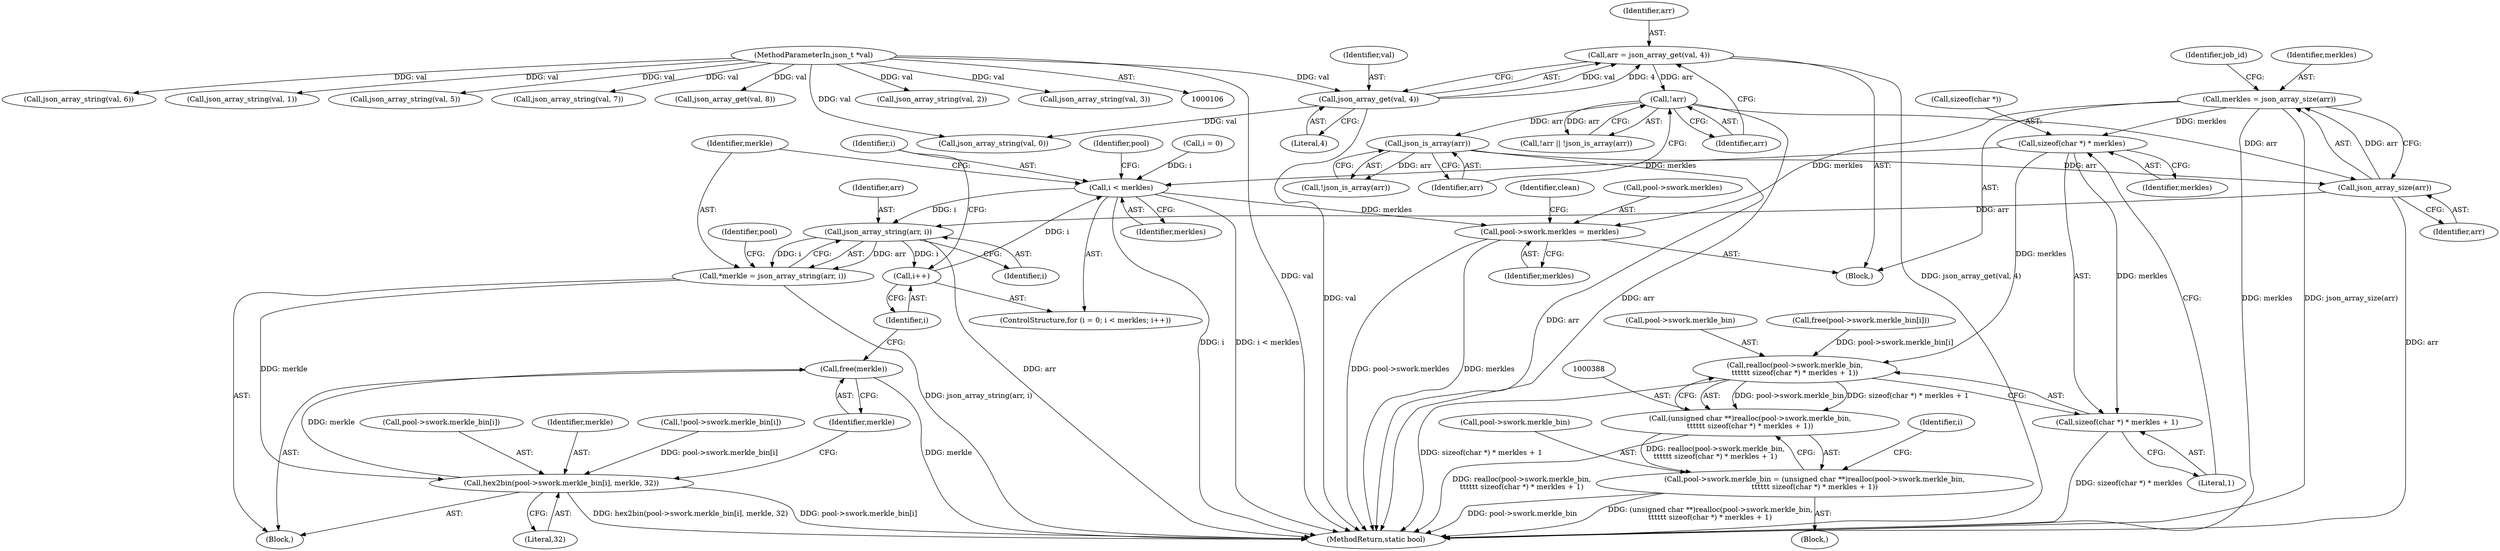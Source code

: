 digraph "0_sgminer_910c36089940e81fb85c65b8e63dcd2fac71470c@API" {
"1000396" [label="(Call,sizeof(char *) * merkles)"];
"1000144" [label="(Call,merkles = json_array_size(arr))"];
"1000146" [label="(Call,json_array_size(arr))"];
"1000141" [label="(Call,json_is_array(arr))"];
"1000138" [label="(Call,!arr)"];
"1000131" [label="(Call,arr = json_array_get(val, 4))"];
"1000133" [label="(Call,json_array_get(val, 4))"];
"1000108" [label="(MethodParameterIn,json_t *val)"];
"1000389" [label="(Call,realloc(pool->swork.merkle_bin,\n\t\t\t\t\t\t sizeof(char *) * merkles + 1))"];
"1000387" [label="(Call,(unsigned char **)realloc(pool->swork.merkle_bin,\n\t\t\t\t\t\t sizeof(char *) * merkles + 1))"];
"1000381" [label="(Call,pool->swork.merkle_bin = (unsigned char **)realloc(pool->swork.merkle_bin,\n\t\t\t\t\t\t sizeof(char *) * merkles + 1))"];
"1000395" [label="(Call,sizeof(char *) * merkles + 1)"];
"1000405" [label="(Call,i < merkles)"];
"1000414" [label="(Call,json_array_string(arr, i))"];
"1000408" [label="(Call,i++)"];
"1000412" [label="(Call,*merkle = json_array_string(arr, i))"];
"1000442" [label="(Call,hex2bin(pool->swork.merkle_bin[i], merkle, 32))"];
"1000452" [label="(Call,free(merkle))"];
"1000454" [label="(Call,pool->swork.merkles = merkles)"];
"1000457" [label="(Identifier,pool)"];
"1000135" [label="(Literal,4)"];
"1000142" [label="(Identifier,arr)"];
"1000399" [label="(Identifier,merkles)"];
"1000138" [label="(Call,!arr)"];
"1000414" [label="(Call,json_array_string(arr, i))"];
"1000443" [label="(Call,pool->swork.merkle_bin[i])"];
"1000450" [label="(Identifier,merkle)"];
"1000175" [label="(Call,json_array_string(val, 6))"];
"1000380" [label="(Block,)"];
"1000401" [label="(ControlStructure,for (i = 0; i < merkles; i++))"];
"1000451" [label="(Literal,32)"];
"1000416" [label="(Identifier,i)"];
"1000387" [label="(Call,(unsigned char **)realloc(pool->swork.merkle_bin,\n\t\t\t\t\t\t sizeof(char *) * merkles + 1))"];
"1000149" [label="(Identifier,job_id)"];
"1000109" [label="(Block,)"];
"1000390" [label="(Call,pool->swork.merkle_bin)"];
"1000402" [label="(Call,i = 0)"];
"1000155" [label="(Call,json_array_string(val, 1))"];
"1000395" [label="(Call,sizeof(char *) * merkles + 1)"];
"1000409" [label="(Identifier,i)"];
"1000139" [label="(Identifier,arr)"];
"1000413" [label="(Identifier,merkle)"];
"1000397" [label="(Call,sizeof(char *))"];
"1000108" [label="(MethodParameterIn,json_t *val)"];
"1000170" [label="(Call,json_array_string(val, 5))"];
"1000453" [label="(Identifier,merkle)"];
"1000389" [label="(Call,realloc(pool->swork.merkle_bin,\n\t\t\t\t\t\t sizeof(char *) * merkles + 1))"];
"1000140" [label="(Call,!json_is_array(arr))"];
"1000408" [label="(Call,i++)"];
"1000145" [label="(Identifier,merkles)"];
"1000454" [label="(Call,pool->swork.merkles = merkles)"];
"1000406" [label="(Identifier,i)"];
"1000180" [label="(Call,json_array_string(val, 7))"];
"1000405" [label="(Call,i < merkles)"];
"1000186" [label="(Call,json_array_get(val, 8))"];
"1000410" [label="(Block,)"];
"1000131" [label="(Call,arr = json_array_get(val, 4))"];
"1000442" [label="(Call,hex2bin(pool->swork.merkle_bin[i], merkle, 32))"];
"1000144" [label="(Call,merkles = json_array_size(arr))"];
"1000150" [label="(Call,json_array_string(val, 0))"];
"1000160" [label="(Call,json_array_string(val, 2))"];
"1000462" [label="(Identifier,clean)"];
"1000137" [label="(Call,!arr || !json_is_array(arr))"];
"1000382" [label="(Call,pool->swork.merkle_bin)"];
"1000396" [label="(Call,sizeof(char *) * merkles)"];
"1000132" [label="(Identifier,arr)"];
"1000381" [label="(Call,pool->swork.merkle_bin = (unsigned char **)realloc(pool->swork.merkle_bin,\n\t\t\t\t\t\t sizeof(char *) * merkles + 1))"];
"1000165" [label="(Call,json_array_string(val, 3))"];
"1000412" [label="(Call,*merkle = json_array_string(arr, i))"];
"1000455" [label="(Call,pool->swork.merkles)"];
"1000146" [label="(Call,json_array_size(arr))"];
"1000370" [label="(Call,free(pool->swork.merkle_bin[i]))"];
"1000141" [label="(Call,json_is_array(arr))"];
"1000460" [label="(Identifier,merkles)"];
"1000407" [label="(Identifier,merkles)"];
"1000431" [label="(Call,!pool->swork.merkle_bin[i])"];
"1000400" [label="(Literal,1)"];
"1000133" [label="(Call,json_array_get(val, 4))"];
"1000759" [label="(MethodReturn,static bool)"];
"1000147" [label="(Identifier,arr)"];
"1000134" [label="(Identifier,val)"];
"1000415" [label="(Identifier,arr)"];
"1000421" [label="(Identifier,pool)"];
"1000452" [label="(Call,free(merkle))"];
"1000403" [label="(Identifier,i)"];
"1000396" -> "1000395"  [label="AST: "];
"1000396" -> "1000399"  [label="CFG: "];
"1000397" -> "1000396"  [label="AST: "];
"1000399" -> "1000396"  [label="AST: "];
"1000400" -> "1000396"  [label="CFG: "];
"1000396" -> "1000389"  [label="DDG: merkles"];
"1000396" -> "1000395"  [label="DDG: merkles"];
"1000144" -> "1000396"  [label="DDG: merkles"];
"1000396" -> "1000405"  [label="DDG: merkles"];
"1000144" -> "1000109"  [label="AST: "];
"1000144" -> "1000146"  [label="CFG: "];
"1000145" -> "1000144"  [label="AST: "];
"1000146" -> "1000144"  [label="AST: "];
"1000149" -> "1000144"  [label="CFG: "];
"1000144" -> "1000759"  [label="DDG: merkles"];
"1000144" -> "1000759"  [label="DDG: json_array_size(arr)"];
"1000146" -> "1000144"  [label="DDG: arr"];
"1000144" -> "1000454"  [label="DDG: merkles"];
"1000146" -> "1000147"  [label="CFG: "];
"1000147" -> "1000146"  [label="AST: "];
"1000146" -> "1000759"  [label="DDG: arr"];
"1000141" -> "1000146"  [label="DDG: arr"];
"1000138" -> "1000146"  [label="DDG: arr"];
"1000146" -> "1000414"  [label="DDG: arr"];
"1000141" -> "1000140"  [label="AST: "];
"1000141" -> "1000142"  [label="CFG: "];
"1000142" -> "1000141"  [label="AST: "];
"1000140" -> "1000141"  [label="CFG: "];
"1000141" -> "1000759"  [label="DDG: arr"];
"1000141" -> "1000140"  [label="DDG: arr"];
"1000138" -> "1000141"  [label="DDG: arr"];
"1000138" -> "1000137"  [label="AST: "];
"1000138" -> "1000139"  [label="CFG: "];
"1000139" -> "1000138"  [label="AST: "];
"1000142" -> "1000138"  [label="CFG: "];
"1000137" -> "1000138"  [label="CFG: "];
"1000138" -> "1000759"  [label="DDG: arr"];
"1000138" -> "1000137"  [label="DDG: arr"];
"1000131" -> "1000138"  [label="DDG: arr"];
"1000131" -> "1000109"  [label="AST: "];
"1000131" -> "1000133"  [label="CFG: "];
"1000132" -> "1000131"  [label="AST: "];
"1000133" -> "1000131"  [label="AST: "];
"1000139" -> "1000131"  [label="CFG: "];
"1000131" -> "1000759"  [label="DDG: json_array_get(val, 4)"];
"1000133" -> "1000131"  [label="DDG: val"];
"1000133" -> "1000131"  [label="DDG: 4"];
"1000133" -> "1000135"  [label="CFG: "];
"1000134" -> "1000133"  [label="AST: "];
"1000135" -> "1000133"  [label="AST: "];
"1000133" -> "1000759"  [label="DDG: val"];
"1000108" -> "1000133"  [label="DDG: val"];
"1000133" -> "1000150"  [label="DDG: val"];
"1000108" -> "1000106"  [label="AST: "];
"1000108" -> "1000759"  [label="DDG: val"];
"1000108" -> "1000150"  [label="DDG: val"];
"1000108" -> "1000155"  [label="DDG: val"];
"1000108" -> "1000160"  [label="DDG: val"];
"1000108" -> "1000165"  [label="DDG: val"];
"1000108" -> "1000170"  [label="DDG: val"];
"1000108" -> "1000175"  [label="DDG: val"];
"1000108" -> "1000180"  [label="DDG: val"];
"1000108" -> "1000186"  [label="DDG: val"];
"1000389" -> "1000387"  [label="AST: "];
"1000389" -> "1000395"  [label="CFG: "];
"1000390" -> "1000389"  [label="AST: "];
"1000395" -> "1000389"  [label="AST: "];
"1000387" -> "1000389"  [label="CFG: "];
"1000389" -> "1000759"  [label="DDG: sizeof(char *) * merkles + 1"];
"1000389" -> "1000387"  [label="DDG: pool->swork.merkle_bin"];
"1000389" -> "1000387"  [label="DDG: sizeof(char *) * merkles + 1"];
"1000370" -> "1000389"  [label="DDG: pool->swork.merkle_bin[i]"];
"1000387" -> "1000381"  [label="AST: "];
"1000388" -> "1000387"  [label="AST: "];
"1000381" -> "1000387"  [label="CFG: "];
"1000387" -> "1000759"  [label="DDG: realloc(pool->swork.merkle_bin,\n\t\t\t\t\t\t sizeof(char *) * merkles + 1)"];
"1000387" -> "1000381"  [label="DDG: realloc(pool->swork.merkle_bin,\n\t\t\t\t\t\t sizeof(char *) * merkles + 1)"];
"1000381" -> "1000380"  [label="AST: "];
"1000382" -> "1000381"  [label="AST: "];
"1000403" -> "1000381"  [label="CFG: "];
"1000381" -> "1000759"  [label="DDG: (unsigned char **)realloc(pool->swork.merkle_bin,\n\t\t\t\t\t\t sizeof(char *) * merkles + 1)"];
"1000381" -> "1000759"  [label="DDG: pool->swork.merkle_bin"];
"1000395" -> "1000400"  [label="CFG: "];
"1000400" -> "1000395"  [label="AST: "];
"1000395" -> "1000759"  [label="DDG: sizeof(char *) * merkles"];
"1000405" -> "1000401"  [label="AST: "];
"1000405" -> "1000407"  [label="CFG: "];
"1000406" -> "1000405"  [label="AST: "];
"1000407" -> "1000405"  [label="AST: "];
"1000413" -> "1000405"  [label="CFG: "];
"1000457" -> "1000405"  [label="CFG: "];
"1000405" -> "1000759"  [label="DDG: i < merkles"];
"1000405" -> "1000759"  [label="DDG: i"];
"1000408" -> "1000405"  [label="DDG: i"];
"1000402" -> "1000405"  [label="DDG: i"];
"1000405" -> "1000414"  [label="DDG: i"];
"1000405" -> "1000454"  [label="DDG: merkles"];
"1000414" -> "1000412"  [label="AST: "];
"1000414" -> "1000416"  [label="CFG: "];
"1000415" -> "1000414"  [label="AST: "];
"1000416" -> "1000414"  [label="AST: "];
"1000412" -> "1000414"  [label="CFG: "];
"1000414" -> "1000759"  [label="DDG: arr"];
"1000414" -> "1000408"  [label="DDG: i"];
"1000414" -> "1000412"  [label="DDG: arr"];
"1000414" -> "1000412"  [label="DDG: i"];
"1000408" -> "1000401"  [label="AST: "];
"1000408" -> "1000409"  [label="CFG: "];
"1000409" -> "1000408"  [label="AST: "];
"1000406" -> "1000408"  [label="CFG: "];
"1000412" -> "1000410"  [label="AST: "];
"1000413" -> "1000412"  [label="AST: "];
"1000421" -> "1000412"  [label="CFG: "];
"1000412" -> "1000759"  [label="DDG: json_array_string(arr, i)"];
"1000412" -> "1000442"  [label="DDG: merkle"];
"1000442" -> "1000410"  [label="AST: "];
"1000442" -> "1000451"  [label="CFG: "];
"1000443" -> "1000442"  [label="AST: "];
"1000450" -> "1000442"  [label="AST: "];
"1000451" -> "1000442"  [label="AST: "];
"1000453" -> "1000442"  [label="CFG: "];
"1000442" -> "1000759"  [label="DDG: hex2bin(pool->swork.merkle_bin[i], merkle, 32)"];
"1000442" -> "1000759"  [label="DDG: pool->swork.merkle_bin[i]"];
"1000431" -> "1000442"  [label="DDG: pool->swork.merkle_bin[i]"];
"1000442" -> "1000452"  [label="DDG: merkle"];
"1000452" -> "1000410"  [label="AST: "];
"1000452" -> "1000453"  [label="CFG: "];
"1000453" -> "1000452"  [label="AST: "];
"1000409" -> "1000452"  [label="CFG: "];
"1000452" -> "1000759"  [label="DDG: merkle"];
"1000454" -> "1000109"  [label="AST: "];
"1000454" -> "1000460"  [label="CFG: "];
"1000455" -> "1000454"  [label="AST: "];
"1000460" -> "1000454"  [label="AST: "];
"1000462" -> "1000454"  [label="CFG: "];
"1000454" -> "1000759"  [label="DDG: pool->swork.merkles"];
"1000454" -> "1000759"  [label="DDG: merkles"];
}
